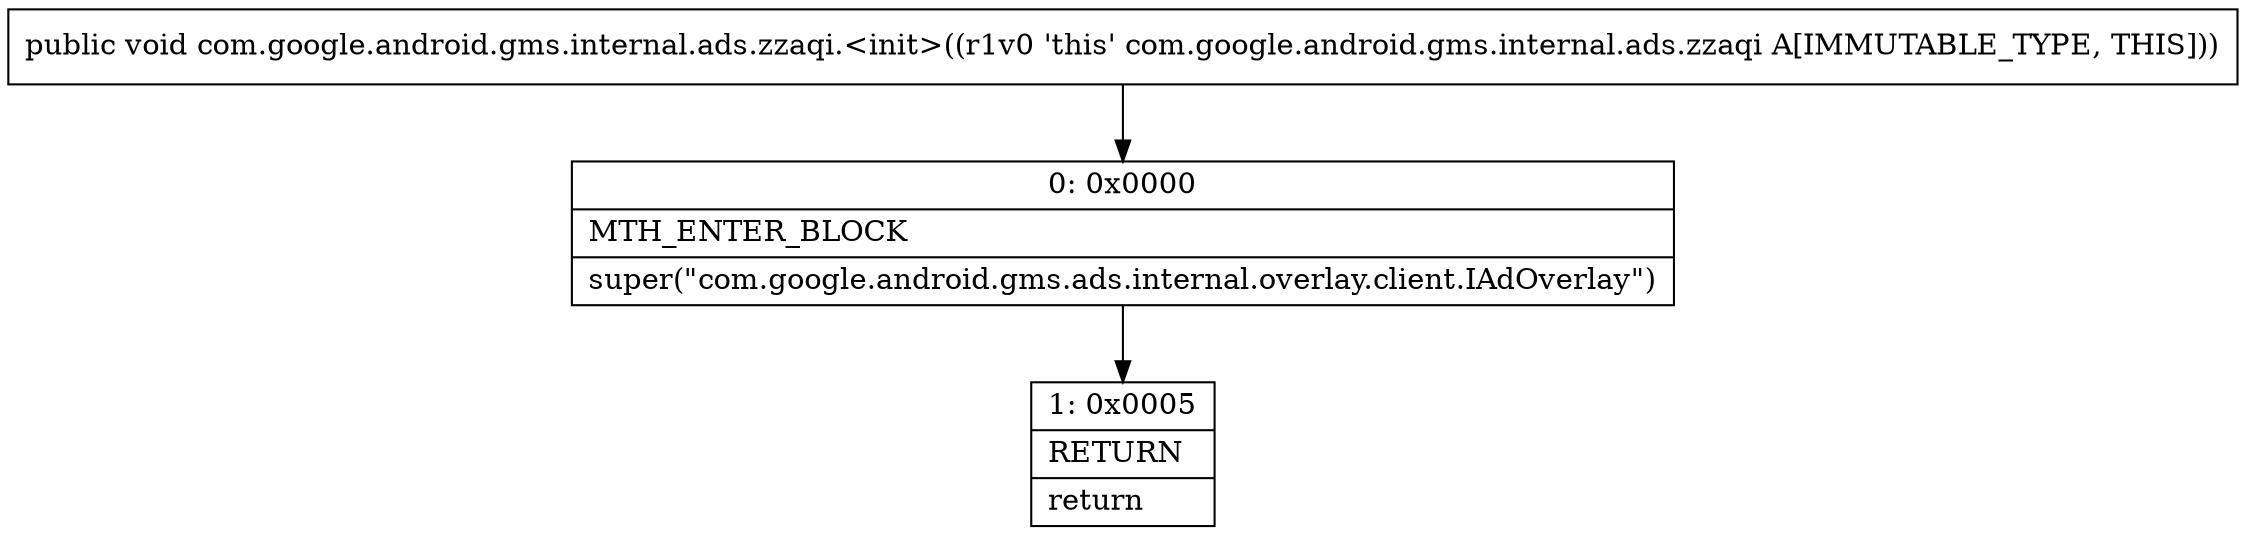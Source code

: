 digraph "CFG forcom.google.android.gms.internal.ads.zzaqi.\<init\>()V" {
Node_0 [shape=record,label="{0\:\ 0x0000|MTH_ENTER_BLOCK\l|super(\"com.google.android.gms.ads.internal.overlay.client.IAdOverlay\")\l}"];
Node_1 [shape=record,label="{1\:\ 0x0005|RETURN\l|return\l}"];
MethodNode[shape=record,label="{public void com.google.android.gms.internal.ads.zzaqi.\<init\>((r1v0 'this' com.google.android.gms.internal.ads.zzaqi A[IMMUTABLE_TYPE, THIS])) }"];
MethodNode -> Node_0;
Node_0 -> Node_1;
}

